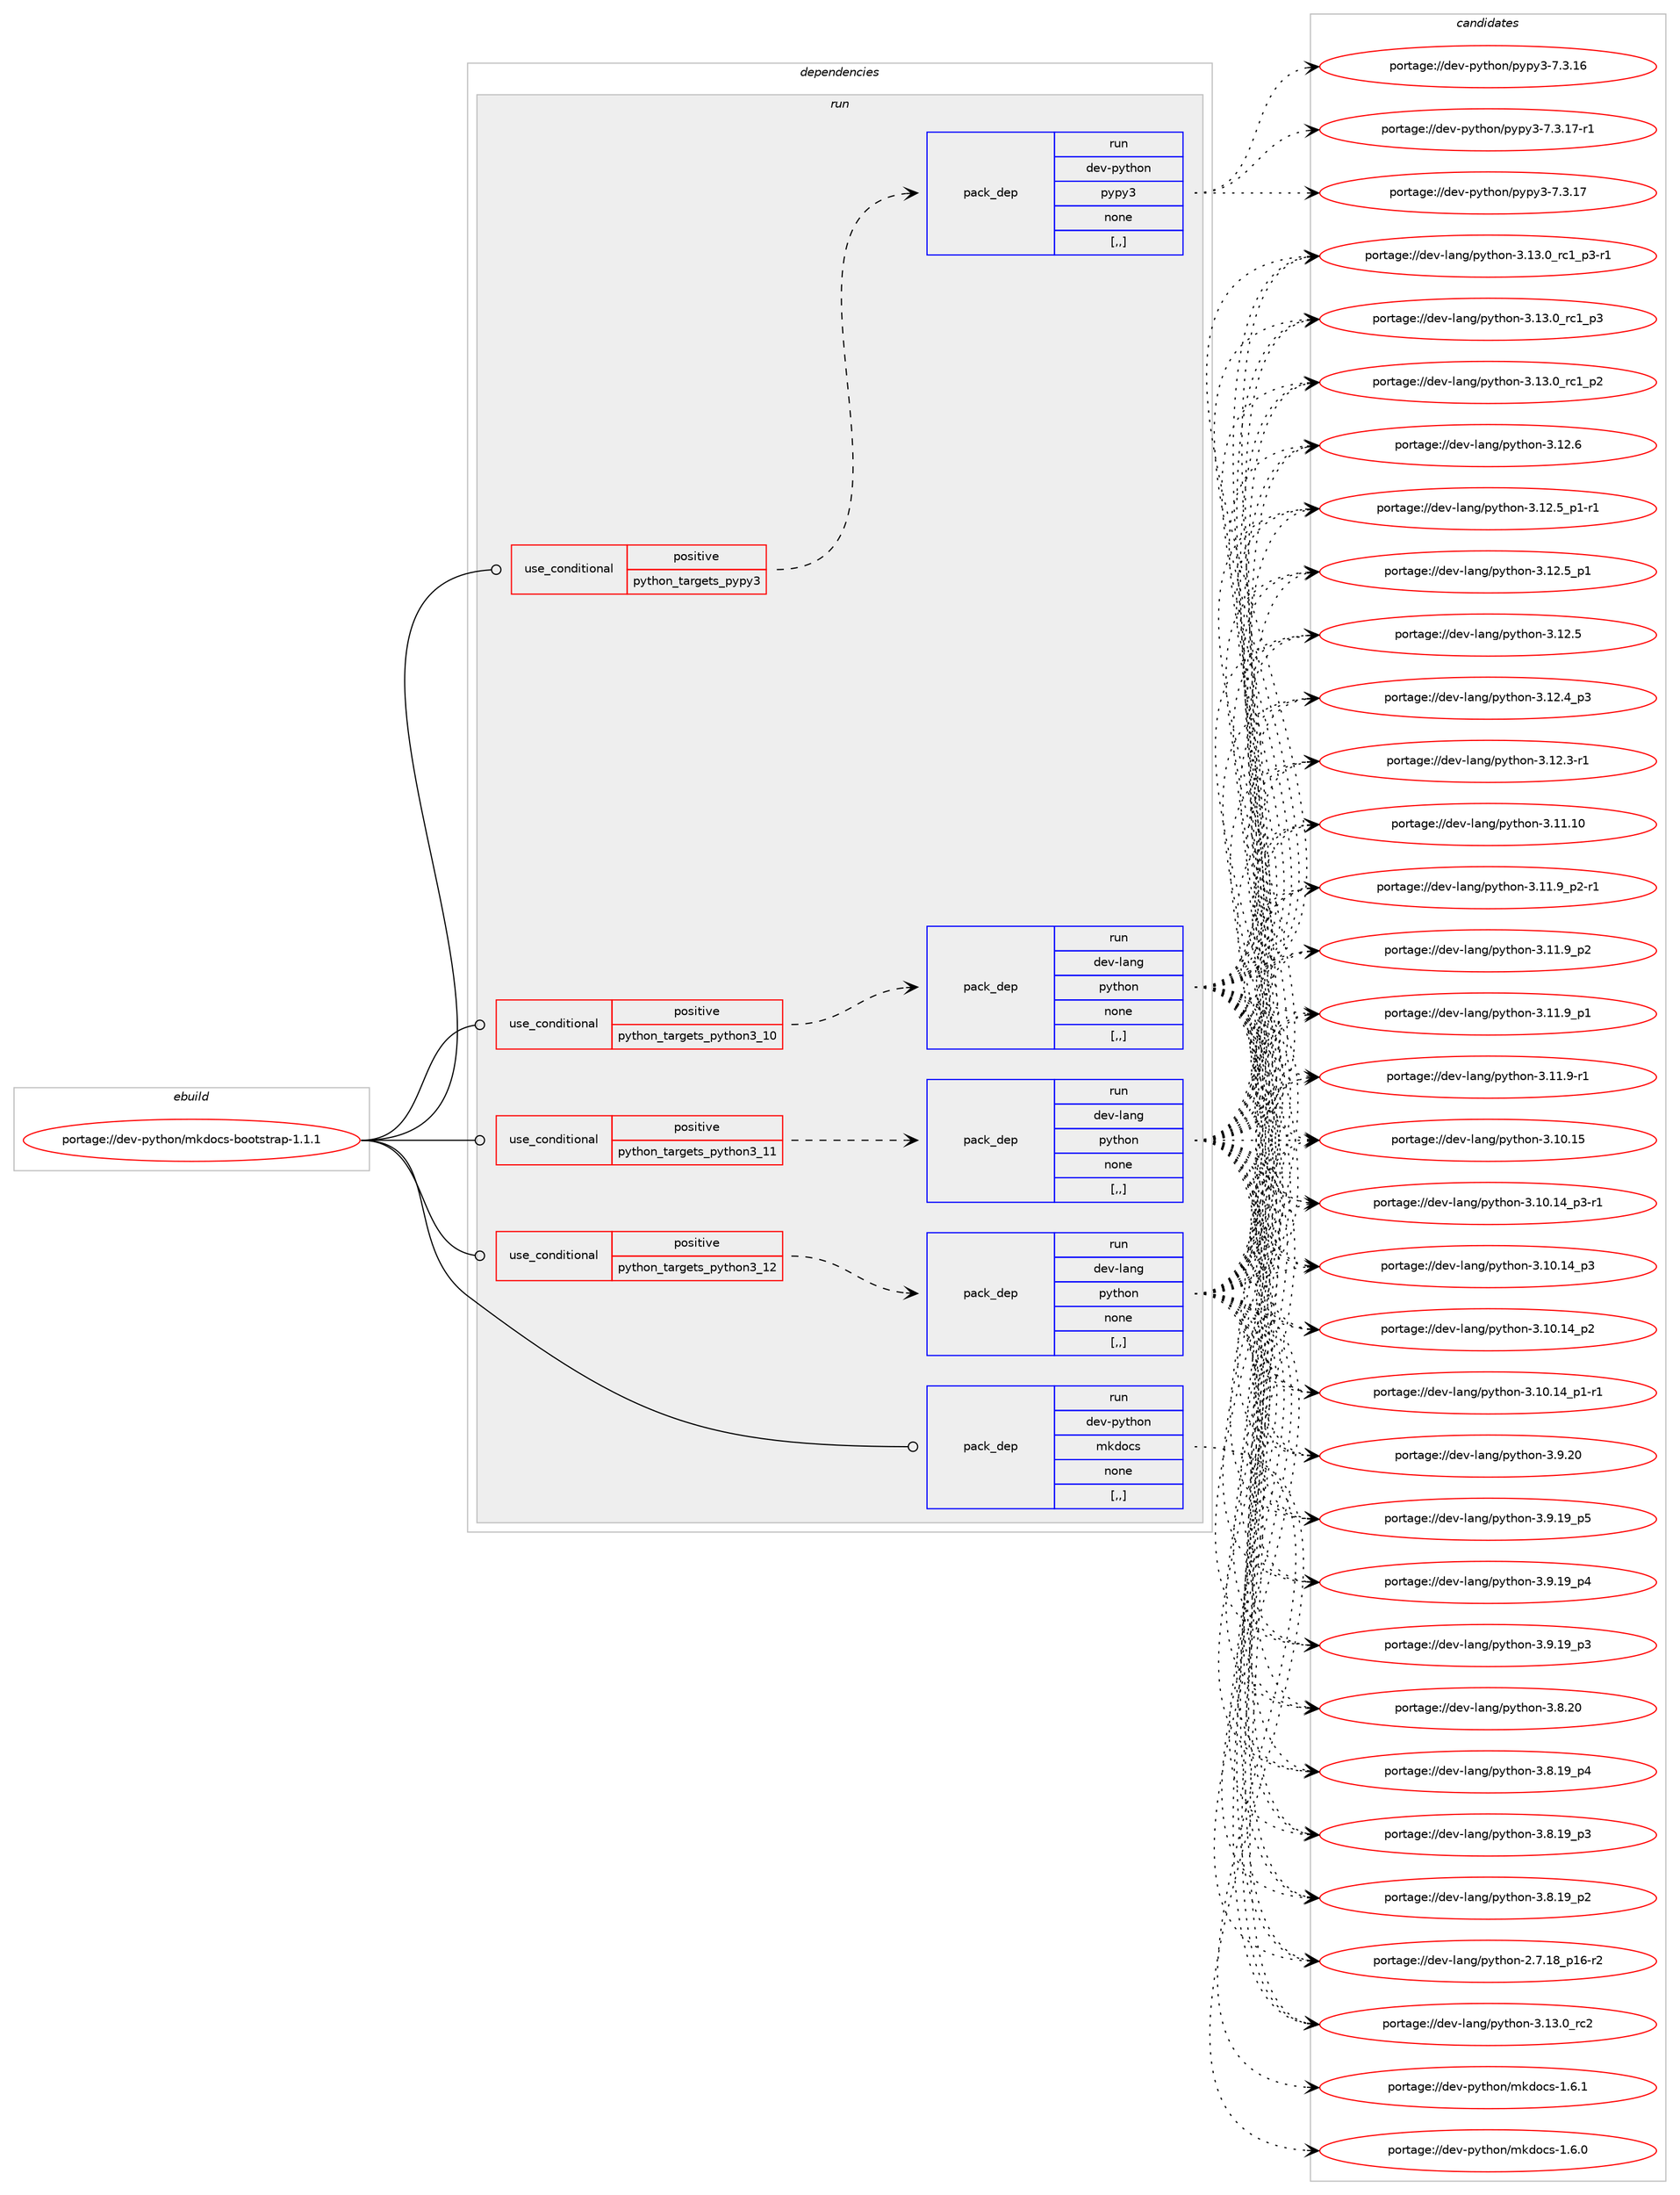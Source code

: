 digraph prolog {

# *************
# Graph options
# *************

newrank=true;
concentrate=true;
compound=true;
graph [rankdir=LR,fontname=Helvetica,fontsize=10,ranksep=1.5];#, ranksep=2.5, nodesep=0.2];
edge  [arrowhead=vee];
node  [fontname=Helvetica,fontsize=10];

# **********
# The ebuild
# **********

subgraph cluster_leftcol {
color=gray;
label=<<i>ebuild</i>>;
id [label="portage://dev-python/mkdocs-bootstrap-1.1.1", color=red, width=4, href="../dev-python/mkdocs-bootstrap-1.1.1.svg"];
}

# ****************
# The dependencies
# ****************

subgraph cluster_midcol {
color=gray;
label=<<i>dependencies</i>>;
subgraph cluster_compile {
fillcolor="#eeeeee";
style=filled;
label=<<i>compile</i>>;
}
subgraph cluster_compileandrun {
fillcolor="#eeeeee";
style=filled;
label=<<i>compile and run</i>>;
}
subgraph cluster_run {
fillcolor="#eeeeee";
style=filled;
label=<<i>run</i>>;
subgraph cond165227 {
dependency645853 [label=<<TABLE BORDER="0" CELLBORDER="1" CELLSPACING="0" CELLPADDING="4"><TR><TD ROWSPAN="3" CELLPADDING="10">use_conditional</TD></TR><TR><TD>positive</TD></TR><TR><TD>python_targets_pypy3</TD></TR></TABLE>>, shape=none, color=red];
subgraph pack475807 {
dependency645854 [label=<<TABLE BORDER="0" CELLBORDER="1" CELLSPACING="0" CELLPADDING="4" WIDTH="220"><TR><TD ROWSPAN="6" CELLPADDING="30">pack_dep</TD></TR><TR><TD WIDTH="110">run</TD></TR><TR><TD>dev-python</TD></TR><TR><TD>pypy3</TD></TR><TR><TD>none</TD></TR><TR><TD>[,,]</TD></TR></TABLE>>, shape=none, color=blue];
}
dependency645853:e -> dependency645854:w [weight=20,style="dashed",arrowhead="vee"];
}
id:e -> dependency645853:w [weight=20,style="solid",arrowhead="odot"];
subgraph cond165228 {
dependency645855 [label=<<TABLE BORDER="0" CELLBORDER="1" CELLSPACING="0" CELLPADDING="4"><TR><TD ROWSPAN="3" CELLPADDING="10">use_conditional</TD></TR><TR><TD>positive</TD></TR><TR><TD>python_targets_python3_10</TD></TR></TABLE>>, shape=none, color=red];
subgraph pack475808 {
dependency645856 [label=<<TABLE BORDER="0" CELLBORDER="1" CELLSPACING="0" CELLPADDING="4" WIDTH="220"><TR><TD ROWSPAN="6" CELLPADDING="30">pack_dep</TD></TR><TR><TD WIDTH="110">run</TD></TR><TR><TD>dev-lang</TD></TR><TR><TD>python</TD></TR><TR><TD>none</TD></TR><TR><TD>[,,]</TD></TR></TABLE>>, shape=none, color=blue];
}
dependency645855:e -> dependency645856:w [weight=20,style="dashed",arrowhead="vee"];
}
id:e -> dependency645855:w [weight=20,style="solid",arrowhead="odot"];
subgraph cond165229 {
dependency645857 [label=<<TABLE BORDER="0" CELLBORDER="1" CELLSPACING="0" CELLPADDING="4"><TR><TD ROWSPAN="3" CELLPADDING="10">use_conditional</TD></TR><TR><TD>positive</TD></TR><TR><TD>python_targets_python3_11</TD></TR></TABLE>>, shape=none, color=red];
subgraph pack475809 {
dependency645858 [label=<<TABLE BORDER="0" CELLBORDER="1" CELLSPACING="0" CELLPADDING="4" WIDTH="220"><TR><TD ROWSPAN="6" CELLPADDING="30">pack_dep</TD></TR><TR><TD WIDTH="110">run</TD></TR><TR><TD>dev-lang</TD></TR><TR><TD>python</TD></TR><TR><TD>none</TD></TR><TR><TD>[,,]</TD></TR></TABLE>>, shape=none, color=blue];
}
dependency645857:e -> dependency645858:w [weight=20,style="dashed",arrowhead="vee"];
}
id:e -> dependency645857:w [weight=20,style="solid",arrowhead="odot"];
subgraph cond165230 {
dependency645859 [label=<<TABLE BORDER="0" CELLBORDER="1" CELLSPACING="0" CELLPADDING="4"><TR><TD ROWSPAN="3" CELLPADDING="10">use_conditional</TD></TR><TR><TD>positive</TD></TR><TR><TD>python_targets_python3_12</TD></TR></TABLE>>, shape=none, color=red];
subgraph pack475810 {
dependency645860 [label=<<TABLE BORDER="0" CELLBORDER="1" CELLSPACING="0" CELLPADDING="4" WIDTH="220"><TR><TD ROWSPAN="6" CELLPADDING="30">pack_dep</TD></TR><TR><TD WIDTH="110">run</TD></TR><TR><TD>dev-lang</TD></TR><TR><TD>python</TD></TR><TR><TD>none</TD></TR><TR><TD>[,,]</TD></TR></TABLE>>, shape=none, color=blue];
}
dependency645859:e -> dependency645860:w [weight=20,style="dashed",arrowhead="vee"];
}
id:e -> dependency645859:w [weight=20,style="solid",arrowhead="odot"];
subgraph pack475811 {
dependency645861 [label=<<TABLE BORDER="0" CELLBORDER="1" CELLSPACING="0" CELLPADDING="4" WIDTH="220"><TR><TD ROWSPAN="6" CELLPADDING="30">pack_dep</TD></TR><TR><TD WIDTH="110">run</TD></TR><TR><TD>dev-python</TD></TR><TR><TD>mkdocs</TD></TR><TR><TD>none</TD></TR><TR><TD>[,,]</TD></TR></TABLE>>, shape=none, color=blue];
}
id:e -> dependency645861:w [weight=20,style="solid",arrowhead="odot"];
}
}

# **************
# The candidates
# **************

subgraph cluster_choices {
rank=same;
color=gray;
label=<<i>candidates</i>>;

subgraph choice475807 {
color=black;
nodesep=1;
choice100101118451121211161041111104711212111212151455546514649554511449 [label="portage://dev-python/pypy3-7.3.17-r1", color=red, width=4,href="../dev-python/pypy3-7.3.17-r1.svg"];
choice10010111845112121116104111110471121211121215145554651464955 [label="portage://dev-python/pypy3-7.3.17", color=red, width=4,href="../dev-python/pypy3-7.3.17.svg"];
choice10010111845112121116104111110471121211121215145554651464954 [label="portage://dev-python/pypy3-7.3.16", color=red, width=4,href="../dev-python/pypy3-7.3.16.svg"];
dependency645854:e -> choice100101118451121211161041111104711212111212151455546514649554511449:w [style=dotted,weight="100"];
dependency645854:e -> choice10010111845112121116104111110471121211121215145554651464955:w [style=dotted,weight="100"];
dependency645854:e -> choice10010111845112121116104111110471121211121215145554651464954:w [style=dotted,weight="100"];
}
subgraph choice475808 {
color=black;
nodesep=1;
choice10010111845108971101034711212111610411111045514649514648951149950 [label="portage://dev-lang/python-3.13.0_rc2", color=red, width=4,href="../dev-lang/python-3.13.0_rc2.svg"];
choice1001011184510897110103471121211161041111104551464951464895114994995112514511449 [label="portage://dev-lang/python-3.13.0_rc1_p3-r1", color=red, width=4,href="../dev-lang/python-3.13.0_rc1_p3-r1.svg"];
choice100101118451089711010347112121116104111110455146495146489511499499511251 [label="portage://dev-lang/python-3.13.0_rc1_p3", color=red, width=4,href="../dev-lang/python-3.13.0_rc1_p3.svg"];
choice100101118451089711010347112121116104111110455146495146489511499499511250 [label="portage://dev-lang/python-3.13.0_rc1_p2", color=red, width=4,href="../dev-lang/python-3.13.0_rc1_p2.svg"];
choice10010111845108971101034711212111610411111045514649504654 [label="portage://dev-lang/python-3.12.6", color=red, width=4,href="../dev-lang/python-3.12.6.svg"];
choice1001011184510897110103471121211161041111104551464950465395112494511449 [label="portage://dev-lang/python-3.12.5_p1-r1", color=red, width=4,href="../dev-lang/python-3.12.5_p1-r1.svg"];
choice100101118451089711010347112121116104111110455146495046539511249 [label="portage://dev-lang/python-3.12.5_p1", color=red, width=4,href="../dev-lang/python-3.12.5_p1.svg"];
choice10010111845108971101034711212111610411111045514649504653 [label="portage://dev-lang/python-3.12.5", color=red, width=4,href="../dev-lang/python-3.12.5.svg"];
choice100101118451089711010347112121116104111110455146495046529511251 [label="portage://dev-lang/python-3.12.4_p3", color=red, width=4,href="../dev-lang/python-3.12.4_p3.svg"];
choice100101118451089711010347112121116104111110455146495046514511449 [label="portage://dev-lang/python-3.12.3-r1", color=red, width=4,href="../dev-lang/python-3.12.3-r1.svg"];
choice1001011184510897110103471121211161041111104551464949464948 [label="portage://dev-lang/python-3.11.10", color=red, width=4,href="../dev-lang/python-3.11.10.svg"];
choice1001011184510897110103471121211161041111104551464949465795112504511449 [label="portage://dev-lang/python-3.11.9_p2-r1", color=red, width=4,href="../dev-lang/python-3.11.9_p2-r1.svg"];
choice100101118451089711010347112121116104111110455146494946579511250 [label="portage://dev-lang/python-3.11.9_p2", color=red, width=4,href="../dev-lang/python-3.11.9_p2.svg"];
choice100101118451089711010347112121116104111110455146494946579511249 [label="portage://dev-lang/python-3.11.9_p1", color=red, width=4,href="../dev-lang/python-3.11.9_p1.svg"];
choice100101118451089711010347112121116104111110455146494946574511449 [label="portage://dev-lang/python-3.11.9-r1", color=red, width=4,href="../dev-lang/python-3.11.9-r1.svg"];
choice1001011184510897110103471121211161041111104551464948464953 [label="portage://dev-lang/python-3.10.15", color=red, width=4,href="../dev-lang/python-3.10.15.svg"];
choice100101118451089711010347112121116104111110455146494846495295112514511449 [label="portage://dev-lang/python-3.10.14_p3-r1", color=red, width=4,href="../dev-lang/python-3.10.14_p3-r1.svg"];
choice10010111845108971101034711212111610411111045514649484649529511251 [label="portage://dev-lang/python-3.10.14_p3", color=red, width=4,href="../dev-lang/python-3.10.14_p3.svg"];
choice10010111845108971101034711212111610411111045514649484649529511250 [label="portage://dev-lang/python-3.10.14_p2", color=red, width=4,href="../dev-lang/python-3.10.14_p2.svg"];
choice100101118451089711010347112121116104111110455146494846495295112494511449 [label="portage://dev-lang/python-3.10.14_p1-r1", color=red, width=4,href="../dev-lang/python-3.10.14_p1-r1.svg"];
choice10010111845108971101034711212111610411111045514657465048 [label="portage://dev-lang/python-3.9.20", color=red, width=4,href="../dev-lang/python-3.9.20.svg"];
choice100101118451089711010347112121116104111110455146574649579511253 [label="portage://dev-lang/python-3.9.19_p5", color=red, width=4,href="../dev-lang/python-3.9.19_p5.svg"];
choice100101118451089711010347112121116104111110455146574649579511252 [label="portage://dev-lang/python-3.9.19_p4", color=red, width=4,href="../dev-lang/python-3.9.19_p4.svg"];
choice100101118451089711010347112121116104111110455146574649579511251 [label="portage://dev-lang/python-3.9.19_p3", color=red, width=4,href="../dev-lang/python-3.9.19_p3.svg"];
choice10010111845108971101034711212111610411111045514656465048 [label="portage://dev-lang/python-3.8.20", color=red, width=4,href="../dev-lang/python-3.8.20.svg"];
choice100101118451089711010347112121116104111110455146564649579511252 [label="portage://dev-lang/python-3.8.19_p4", color=red, width=4,href="../dev-lang/python-3.8.19_p4.svg"];
choice100101118451089711010347112121116104111110455146564649579511251 [label="portage://dev-lang/python-3.8.19_p3", color=red, width=4,href="../dev-lang/python-3.8.19_p3.svg"];
choice100101118451089711010347112121116104111110455146564649579511250 [label="portage://dev-lang/python-3.8.19_p2", color=red, width=4,href="../dev-lang/python-3.8.19_p2.svg"];
choice100101118451089711010347112121116104111110455046554649569511249544511450 [label="portage://dev-lang/python-2.7.18_p16-r2", color=red, width=4,href="../dev-lang/python-2.7.18_p16-r2.svg"];
dependency645856:e -> choice10010111845108971101034711212111610411111045514649514648951149950:w [style=dotted,weight="100"];
dependency645856:e -> choice1001011184510897110103471121211161041111104551464951464895114994995112514511449:w [style=dotted,weight="100"];
dependency645856:e -> choice100101118451089711010347112121116104111110455146495146489511499499511251:w [style=dotted,weight="100"];
dependency645856:e -> choice100101118451089711010347112121116104111110455146495146489511499499511250:w [style=dotted,weight="100"];
dependency645856:e -> choice10010111845108971101034711212111610411111045514649504654:w [style=dotted,weight="100"];
dependency645856:e -> choice1001011184510897110103471121211161041111104551464950465395112494511449:w [style=dotted,weight="100"];
dependency645856:e -> choice100101118451089711010347112121116104111110455146495046539511249:w [style=dotted,weight="100"];
dependency645856:e -> choice10010111845108971101034711212111610411111045514649504653:w [style=dotted,weight="100"];
dependency645856:e -> choice100101118451089711010347112121116104111110455146495046529511251:w [style=dotted,weight="100"];
dependency645856:e -> choice100101118451089711010347112121116104111110455146495046514511449:w [style=dotted,weight="100"];
dependency645856:e -> choice1001011184510897110103471121211161041111104551464949464948:w [style=dotted,weight="100"];
dependency645856:e -> choice1001011184510897110103471121211161041111104551464949465795112504511449:w [style=dotted,weight="100"];
dependency645856:e -> choice100101118451089711010347112121116104111110455146494946579511250:w [style=dotted,weight="100"];
dependency645856:e -> choice100101118451089711010347112121116104111110455146494946579511249:w [style=dotted,weight="100"];
dependency645856:e -> choice100101118451089711010347112121116104111110455146494946574511449:w [style=dotted,weight="100"];
dependency645856:e -> choice1001011184510897110103471121211161041111104551464948464953:w [style=dotted,weight="100"];
dependency645856:e -> choice100101118451089711010347112121116104111110455146494846495295112514511449:w [style=dotted,weight="100"];
dependency645856:e -> choice10010111845108971101034711212111610411111045514649484649529511251:w [style=dotted,weight="100"];
dependency645856:e -> choice10010111845108971101034711212111610411111045514649484649529511250:w [style=dotted,weight="100"];
dependency645856:e -> choice100101118451089711010347112121116104111110455146494846495295112494511449:w [style=dotted,weight="100"];
dependency645856:e -> choice10010111845108971101034711212111610411111045514657465048:w [style=dotted,weight="100"];
dependency645856:e -> choice100101118451089711010347112121116104111110455146574649579511253:w [style=dotted,weight="100"];
dependency645856:e -> choice100101118451089711010347112121116104111110455146574649579511252:w [style=dotted,weight="100"];
dependency645856:e -> choice100101118451089711010347112121116104111110455146574649579511251:w [style=dotted,weight="100"];
dependency645856:e -> choice10010111845108971101034711212111610411111045514656465048:w [style=dotted,weight="100"];
dependency645856:e -> choice100101118451089711010347112121116104111110455146564649579511252:w [style=dotted,weight="100"];
dependency645856:e -> choice100101118451089711010347112121116104111110455146564649579511251:w [style=dotted,weight="100"];
dependency645856:e -> choice100101118451089711010347112121116104111110455146564649579511250:w [style=dotted,weight="100"];
dependency645856:e -> choice100101118451089711010347112121116104111110455046554649569511249544511450:w [style=dotted,weight="100"];
}
subgraph choice475809 {
color=black;
nodesep=1;
choice10010111845108971101034711212111610411111045514649514648951149950 [label="portage://dev-lang/python-3.13.0_rc2", color=red, width=4,href="../dev-lang/python-3.13.0_rc2.svg"];
choice1001011184510897110103471121211161041111104551464951464895114994995112514511449 [label="portage://dev-lang/python-3.13.0_rc1_p3-r1", color=red, width=4,href="../dev-lang/python-3.13.0_rc1_p3-r1.svg"];
choice100101118451089711010347112121116104111110455146495146489511499499511251 [label="portage://dev-lang/python-3.13.0_rc1_p3", color=red, width=4,href="../dev-lang/python-3.13.0_rc1_p3.svg"];
choice100101118451089711010347112121116104111110455146495146489511499499511250 [label="portage://dev-lang/python-3.13.0_rc1_p2", color=red, width=4,href="../dev-lang/python-3.13.0_rc1_p2.svg"];
choice10010111845108971101034711212111610411111045514649504654 [label="portage://dev-lang/python-3.12.6", color=red, width=4,href="../dev-lang/python-3.12.6.svg"];
choice1001011184510897110103471121211161041111104551464950465395112494511449 [label="portage://dev-lang/python-3.12.5_p1-r1", color=red, width=4,href="../dev-lang/python-3.12.5_p1-r1.svg"];
choice100101118451089711010347112121116104111110455146495046539511249 [label="portage://dev-lang/python-3.12.5_p1", color=red, width=4,href="../dev-lang/python-3.12.5_p1.svg"];
choice10010111845108971101034711212111610411111045514649504653 [label="portage://dev-lang/python-3.12.5", color=red, width=4,href="../dev-lang/python-3.12.5.svg"];
choice100101118451089711010347112121116104111110455146495046529511251 [label="portage://dev-lang/python-3.12.4_p3", color=red, width=4,href="../dev-lang/python-3.12.4_p3.svg"];
choice100101118451089711010347112121116104111110455146495046514511449 [label="portage://dev-lang/python-3.12.3-r1", color=red, width=4,href="../dev-lang/python-3.12.3-r1.svg"];
choice1001011184510897110103471121211161041111104551464949464948 [label="portage://dev-lang/python-3.11.10", color=red, width=4,href="../dev-lang/python-3.11.10.svg"];
choice1001011184510897110103471121211161041111104551464949465795112504511449 [label="portage://dev-lang/python-3.11.9_p2-r1", color=red, width=4,href="../dev-lang/python-3.11.9_p2-r1.svg"];
choice100101118451089711010347112121116104111110455146494946579511250 [label="portage://dev-lang/python-3.11.9_p2", color=red, width=4,href="../dev-lang/python-3.11.9_p2.svg"];
choice100101118451089711010347112121116104111110455146494946579511249 [label="portage://dev-lang/python-3.11.9_p1", color=red, width=4,href="../dev-lang/python-3.11.9_p1.svg"];
choice100101118451089711010347112121116104111110455146494946574511449 [label="portage://dev-lang/python-3.11.9-r1", color=red, width=4,href="../dev-lang/python-3.11.9-r1.svg"];
choice1001011184510897110103471121211161041111104551464948464953 [label="portage://dev-lang/python-3.10.15", color=red, width=4,href="../dev-lang/python-3.10.15.svg"];
choice100101118451089711010347112121116104111110455146494846495295112514511449 [label="portage://dev-lang/python-3.10.14_p3-r1", color=red, width=4,href="../dev-lang/python-3.10.14_p3-r1.svg"];
choice10010111845108971101034711212111610411111045514649484649529511251 [label="portage://dev-lang/python-3.10.14_p3", color=red, width=4,href="../dev-lang/python-3.10.14_p3.svg"];
choice10010111845108971101034711212111610411111045514649484649529511250 [label="portage://dev-lang/python-3.10.14_p2", color=red, width=4,href="../dev-lang/python-3.10.14_p2.svg"];
choice100101118451089711010347112121116104111110455146494846495295112494511449 [label="portage://dev-lang/python-3.10.14_p1-r1", color=red, width=4,href="../dev-lang/python-3.10.14_p1-r1.svg"];
choice10010111845108971101034711212111610411111045514657465048 [label="portage://dev-lang/python-3.9.20", color=red, width=4,href="../dev-lang/python-3.9.20.svg"];
choice100101118451089711010347112121116104111110455146574649579511253 [label="portage://dev-lang/python-3.9.19_p5", color=red, width=4,href="../dev-lang/python-3.9.19_p5.svg"];
choice100101118451089711010347112121116104111110455146574649579511252 [label="portage://dev-lang/python-3.9.19_p4", color=red, width=4,href="../dev-lang/python-3.9.19_p4.svg"];
choice100101118451089711010347112121116104111110455146574649579511251 [label="portage://dev-lang/python-3.9.19_p3", color=red, width=4,href="../dev-lang/python-3.9.19_p3.svg"];
choice10010111845108971101034711212111610411111045514656465048 [label="portage://dev-lang/python-3.8.20", color=red, width=4,href="../dev-lang/python-3.8.20.svg"];
choice100101118451089711010347112121116104111110455146564649579511252 [label="portage://dev-lang/python-3.8.19_p4", color=red, width=4,href="../dev-lang/python-3.8.19_p4.svg"];
choice100101118451089711010347112121116104111110455146564649579511251 [label="portage://dev-lang/python-3.8.19_p3", color=red, width=4,href="../dev-lang/python-3.8.19_p3.svg"];
choice100101118451089711010347112121116104111110455146564649579511250 [label="portage://dev-lang/python-3.8.19_p2", color=red, width=4,href="../dev-lang/python-3.8.19_p2.svg"];
choice100101118451089711010347112121116104111110455046554649569511249544511450 [label="portage://dev-lang/python-2.7.18_p16-r2", color=red, width=4,href="../dev-lang/python-2.7.18_p16-r2.svg"];
dependency645858:e -> choice10010111845108971101034711212111610411111045514649514648951149950:w [style=dotted,weight="100"];
dependency645858:e -> choice1001011184510897110103471121211161041111104551464951464895114994995112514511449:w [style=dotted,weight="100"];
dependency645858:e -> choice100101118451089711010347112121116104111110455146495146489511499499511251:w [style=dotted,weight="100"];
dependency645858:e -> choice100101118451089711010347112121116104111110455146495146489511499499511250:w [style=dotted,weight="100"];
dependency645858:e -> choice10010111845108971101034711212111610411111045514649504654:w [style=dotted,weight="100"];
dependency645858:e -> choice1001011184510897110103471121211161041111104551464950465395112494511449:w [style=dotted,weight="100"];
dependency645858:e -> choice100101118451089711010347112121116104111110455146495046539511249:w [style=dotted,weight="100"];
dependency645858:e -> choice10010111845108971101034711212111610411111045514649504653:w [style=dotted,weight="100"];
dependency645858:e -> choice100101118451089711010347112121116104111110455146495046529511251:w [style=dotted,weight="100"];
dependency645858:e -> choice100101118451089711010347112121116104111110455146495046514511449:w [style=dotted,weight="100"];
dependency645858:e -> choice1001011184510897110103471121211161041111104551464949464948:w [style=dotted,weight="100"];
dependency645858:e -> choice1001011184510897110103471121211161041111104551464949465795112504511449:w [style=dotted,weight="100"];
dependency645858:e -> choice100101118451089711010347112121116104111110455146494946579511250:w [style=dotted,weight="100"];
dependency645858:e -> choice100101118451089711010347112121116104111110455146494946579511249:w [style=dotted,weight="100"];
dependency645858:e -> choice100101118451089711010347112121116104111110455146494946574511449:w [style=dotted,weight="100"];
dependency645858:e -> choice1001011184510897110103471121211161041111104551464948464953:w [style=dotted,weight="100"];
dependency645858:e -> choice100101118451089711010347112121116104111110455146494846495295112514511449:w [style=dotted,weight="100"];
dependency645858:e -> choice10010111845108971101034711212111610411111045514649484649529511251:w [style=dotted,weight="100"];
dependency645858:e -> choice10010111845108971101034711212111610411111045514649484649529511250:w [style=dotted,weight="100"];
dependency645858:e -> choice100101118451089711010347112121116104111110455146494846495295112494511449:w [style=dotted,weight="100"];
dependency645858:e -> choice10010111845108971101034711212111610411111045514657465048:w [style=dotted,weight="100"];
dependency645858:e -> choice100101118451089711010347112121116104111110455146574649579511253:w [style=dotted,weight="100"];
dependency645858:e -> choice100101118451089711010347112121116104111110455146574649579511252:w [style=dotted,weight="100"];
dependency645858:e -> choice100101118451089711010347112121116104111110455146574649579511251:w [style=dotted,weight="100"];
dependency645858:e -> choice10010111845108971101034711212111610411111045514656465048:w [style=dotted,weight="100"];
dependency645858:e -> choice100101118451089711010347112121116104111110455146564649579511252:w [style=dotted,weight="100"];
dependency645858:e -> choice100101118451089711010347112121116104111110455146564649579511251:w [style=dotted,weight="100"];
dependency645858:e -> choice100101118451089711010347112121116104111110455146564649579511250:w [style=dotted,weight="100"];
dependency645858:e -> choice100101118451089711010347112121116104111110455046554649569511249544511450:w [style=dotted,weight="100"];
}
subgraph choice475810 {
color=black;
nodesep=1;
choice10010111845108971101034711212111610411111045514649514648951149950 [label="portage://dev-lang/python-3.13.0_rc2", color=red, width=4,href="../dev-lang/python-3.13.0_rc2.svg"];
choice1001011184510897110103471121211161041111104551464951464895114994995112514511449 [label="portage://dev-lang/python-3.13.0_rc1_p3-r1", color=red, width=4,href="../dev-lang/python-3.13.0_rc1_p3-r1.svg"];
choice100101118451089711010347112121116104111110455146495146489511499499511251 [label="portage://dev-lang/python-3.13.0_rc1_p3", color=red, width=4,href="../dev-lang/python-3.13.0_rc1_p3.svg"];
choice100101118451089711010347112121116104111110455146495146489511499499511250 [label="portage://dev-lang/python-3.13.0_rc1_p2", color=red, width=4,href="../dev-lang/python-3.13.0_rc1_p2.svg"];
choice10010111845108971101034711212111610411111045514649504654 [label="portage://dev-lang/python-3.12.6", color=red, width=4,href="../dev-lang/python-3.12.6.svg"];
choice1001011184510897110103471121211161041111104551464950465395112494511449 [label="portage://dev-lang/python-3.12.5_p1-r1", color=red, width=4,href="../dev-lang/python-3.12.5_p1-r1.svg"];
choice100101118451089711010347112121116104111110455146495046539511249 [label="portage://dev-lang/python-3.12.5_p1", color=red, width=4,href="../dev-lang/python-3.12.5_p1.svg"];
choice10010111845108971101034711212111610411111045514649504653 [label="portage://dev-lang/python-3.12.5", color=red, width=4,href="../dev-lang/python-3.12.5.svg"];
choice100101118451089711010347112121116104111110455146495046529511251 [label="portage://dev-lang/python-3.12.4_p3", color=red, width=4,href="../dev-lang/python-3.12.4_p3.svg"];
choice100101118451089711010347112121116104111110455146495046514511449 [label="portage://dev-lang/python-3.12.3-r1", color=red, width=4,href="../dev-lang/python-3.12.3-r1.svg"];
choice1001011184510897110103471121211161041111104551464949464948 [label="portage://dev-lang/python-3.11.10", color=red, width=4,href="../dev-lang/python-3.11.10.svg"];
choice1001011184510897110103471121211161041111104551464949465795112504511449 [label="portage://dev-lang/python-3.11.9_p2-r1", color=red, width=4,href="../dev-lang/python-3.11.9_p2-r1.svg"];
choice100101118451089711010347112121116104111110455146494946579511250 [label="portage://dev-lang/python-3.11.9_p2", color=red, width=4,href="../dev-lang/python-3.11.9_p2.svg"];
choice100101118451089711010347112121116104111110455146494946579511249 [label="portage://dev-lang/python-3.11.9_p1", color=red, width=4,href="../dev-lang/python-3.11.9_p1.svg"];
choice100101118451089711010347112121116104111110455146494946574511449 [label="portage://dev-lang/python-3.11.9-r1", color=red, width=4,href="../dev-lang/python-3.11.9-r1.svg"];
choice1001011184510897110103471121211161041111104551464948464953 [label="portage://dev-lang/python-3.10.15", color=red, width=4,href="../dev-lang/python-3.10.15.svg"];
choice100101118451089711010347112121116104111110455146494846495295112514511449 [label="portage://dev-lang/python-3.10.14_p3-r1", color=red, width=4,href="../dev-lang/python-3.10.14_p3-r1.svg"];
choice10010111845108971101034711212111610411111045514649484649529511251 [label="portage://dev-lang/python-3.10.14_p3", color=red, width=4,href="../dev-lang/python-3.10.14_p3.svg"];
choice10010111845108971101034711212111610411111045514649484649529511250 [label="portage://dev-lang/python-3.10.14_p2", color=red, width=4,href="../dev-lang/python-3.10.14_p2.svg"];
choice100101118451089711010347112121116104111110455146494846495295112494511449 [label="portage://dev-lang/python-3.10.14_p1-r1", color=red, width=4,href="../dev-lang/python-3.10.14_p1-r1.svg"];
choice10010111845108971101034711212111610411111045514657465048 [label="portage://dev-lang/python-3.9.20", color=red, width=4,href="../dev-lang/python-3.9.20.svg"];
choice100101118451089711010347112121116104111110455146574649579511253 [label="portage://dev-lang/python-3.9.19_p5", color=red, width=4,href="../dev-lang/python-3.9.19_p5.svg"];
choice100101118451089711010347112121116104111110455146574649579511252 [label="portage://dev-lang/python-3.9.19_p4", color=red, width=4,href="../dev-lang/python-3.9.19_p4.svg"];
choice100101118451089711010347112121116104111110455146574649579511251 [label="portage://dev-lang/python-3.9.19_p3", color=red, width=4,href="../dev-lang/python-3.9.19_p3.svg"];
choice10010111845108971101034711212111610411111045514656465048 [label="portage://dev-lang/python-3.8.20", color=red, width=4,href="../dev-lang/python-3.8.20.svg"];
choice100101118451089711010347112121116104111110455146564649579511252 [label="portage://dev-lang/python-3.8.19_p4", color=red, width=4,href="../dev-lang/python-3.8.19_p4.svg"];
choice100101118451089711010347112121116104111110455146564649579511251 [label="portage://dev-lang/python-3.8.19_p3", color=red, width=4,href="../dev-lang/python-3.8.19_p3.svg"];
choice100101118451089711010347112121116104111110455146564649579511250 [label="portage://dev-lang/python-3.8.19_p2", color=red, width=4,href="../dev-lang/python-3.8.19_p2.svg"];
choice100101118451089711010347112121116104111110455046554649569511249544511450 [label="portage://dev-lang/python-2.7.18_p16-r2", color=red, width=4,href="../dev-lang/python-2.7.18_p16-r2.svg"];
dependency645860:e -> choice10010111845108971101034711212111610411111045514649514648951149950:w [style=dotted,weight="100"];
dependency645860:e -> choice1001011184510897110103471121211161041111104551464951464895114994995112514511449:w [style=dotted,weight="100"];
dependency645860:e -> choice100101118451089711010347112121116104111110455146495146489511499499511251:w [style=dotted,weight="100"];
dependency645860:e -> choice100101118451089711010347112121116104111110455146495146489511499499511250:w [style=dotted,weight="100"];
dependency645860:e -> choice10010111845108971101034711212111610411111045514649504654:w [style=dotted,weight="100"];
dependency645860:e -> choice1001011184510897110103471121211161041111104551464950465395112494511449:w [style=dotted,weight="100"];
dependency645860:e -> choice100101118451089711010347112121116104111110455146495046539511249:w [style=dotted,weight="100"];
dependency645860:e -> choice10010111845108971101034711212111610411111045514649504653:w [style=dotted,weight="100"];
dependency645860:e -> choice100101118451089711010347112121116104111110455146495046529511251:w [style=dotted,weight="100"];
dependency645860:e -> choice100101118451089711010347112121116104111110455146495046514511449:w [style=dotted,weight="100"];
dependency645860:e -> choice1001011184510897110103471121211161041111104551464949464948:w [style=dotted,weight="100"];
dependency645860:e -> choice1001011184510897110103471121211161041111104551464949465795112504511449:w [style=dotted,weight="100"];
dependency645860:e -> choice100101118451089711010347112121116104111110455146494946579511250:w [style=dotted,weight="100"];
dependency645860:e -> choice100101118451089711010347112121116104111110455146494946579511249:w [style=dotted,weight="100"];
dependency645860:e -> choice100101118451089711010347112121116104111110455146494946574511449:w [style=dotted,weight="100"];
dependency645860:e -> choice1001011184510897110103471121211161041111104551464948464953:w [style=dotted,weight="100"];
dependency645860:e -> choice100101118451089711010347112121116104111110455146494846495295112514511449:w [style=dotted,weight="100"];
dependency645860:e -> choice10010111845108971101034711212111610411111045514649484649529511251:w [style=dotted,weight="100"];
dependency645860:e -> choice10010111845108971101034711212111610411111045514649484649529511250:w [style=dotted,weight="100"];
dependency645860:e -> choice100101118451089711010347112121116104111110455146494846495295112494511449:w [style=dotted,weight="100"];
dependency645860:e -> choice10010111845108971101034711212111610411111045514657465048:w [style=dotted,weight="100"];
dependency645860:e -> choice100101118451089711010347112121116104111110455146574649579511253:w [style=dotted,weight="100"];
dependency645860:e -> choice100101118451089711010347112121116104111110455146574649579511252:w [style=dotted,weight="100"];
dependency645860:e -> choice100101118451089711010347112121116104111110455146574649579511251:w [style=dotted,weight="100"];
dependency645860:e -> choice10010111845108971101034711212111610411111045514656465048:w [style=dotted,weight="100"];
dependency645860:e -> choice100101118451089711010347112121116104111110455146564649579511252:w [style=dotted,weight="100"];
dependency645860:e -> choice100101118451089711010347112121116104111110455146564649579511251:w [style=dotted,weight="100"];
dependency645860:e -> choice100101118451089711010347112121116104111110455146564649579511250:w [style=dotted,weight="100"];
dependency645860:e -> choice100101118451089711010347112121116104111110455046554649569511249544511450:w [style=dotted,weight="100"];
}
subgraph choice475811 {
color=black;
nodesep=1;
choice100101118451121211161041111104710910710011199115454946544649 [label="portage://dev-python/mkdocs-1.6.1", color=red, width=4,href="../dev-python/mkdocs-1.6.1.svg"];
choice100101118451121211161041111104710910710011199115454946544648 [label="portage://dev-python/mkdocs-1.6.0", color=red, width=4,href="../dev-python/mkdocs-1.6.0.svg"];
dependency645861:e -> choice100101118451121211161041111104710910710011199115454946544649:w [style=dotted,weight="100"];
dependency645861:e -> choice100101118451121211161041111104710910710011199115454946544648:w [style=dotted,weight="100"];
}
}

}

